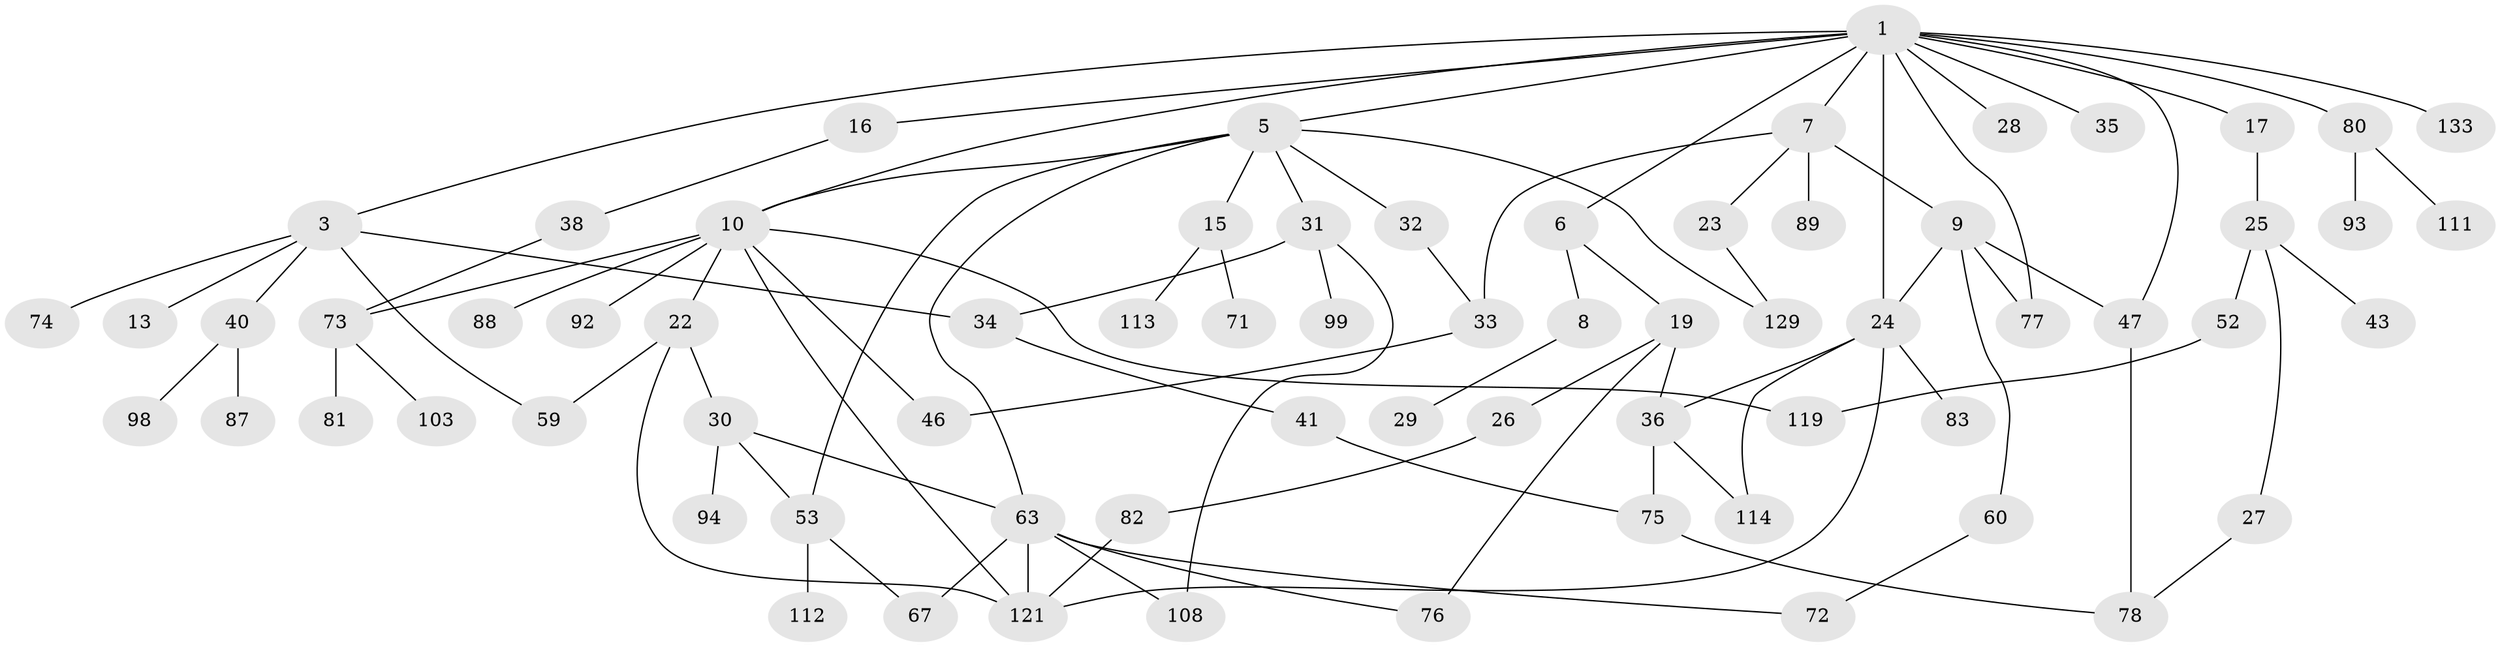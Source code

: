// original degree distribution, {4: 0.10714285714285714, 6: 0.007142857142857143, 7: 0.014285714285714285, 8: 0.007142857142857143, 3: 0.15, 5: 0.06428571428571428, 2: 0.35, 1: 0.3}
// Generated by graph-tools (version 1.1) at 2025/13/03/09/25 04:13:18]
// undirected, 70 vertices, 95 edges
graph export_dot {
graph [start="1"]
  node [color=gray90,style=filled];
  1 [super="+2+14"];
  3 [super="+20+21+101+95"];
  5 [super="+18+11"];
  6;
  7;
  8 [super="+90"];
  9;
  10 [super="+97+50"];
  13;
  15;
  16;
  17;
  19 [super="+65"];
  22 [super="+48"];
  23;
  24 [super="+136+45"];
  25 [super="+51"];
  26;
  27 [super="+56"];
  28 [super="+62"];
  29;
  30 [super="+84+49"];
  31 [super="+66"];
  32;
  33 [super="+58+79"];
  34 [super="+37"];
  35;
  36 [super="+39"];
  38 [super="+55+42"];
  40 [super="+44+126+64"];
  41;
  43;
  46;
  47 [super="+68"];
  52 [super="+118"];
  53 [super="+132"];
  59 [super="+109"];
  60;
  63 [super="+117+69"];
  67;
  71;
  72 [super="+107"];
  73 [super="+105+86"];
  74;
  75;
  76;
  77 [super="+140"];
  78;
  80;
  81;
  82;
  83;
  87;
  88;
  89;
  92;
  93;
  94;
  98;
  99;
  103;
  108 [super="+134"];
  111;
  112 [super="+131"];
  113;
  114 [super="+137+115"];
  119;
  121 [super="+122"];
  129;
  133;
  1 -- 6;
  1 -- 133;
  1 -- 3;
  1 -- 5;
  1 -- 7;
  1 -- 10 [weight=2];
  1 -- 47;
  1 -- 80;
  1 -- 17;
  1 -- 16;
  1 -- 24;
  1 -- 28;
  1 -- 77;
  1 -- 35;
  3 -- 13;
  3 -- 40;
  3 -- 59;
  3 -- 34;
  3 -- 74;
  5 -- 129;
  5 -- 53;
  5 -- 31;
  5 -- 32;
  5 -- 15;
  5 -- 63;
  5 -- 10;
  6 -- 8;
  6 -- 19;
  7 -- 9;
  7 -- 23;
  7 -- 89;
  7 -- 33;
  8 -- 29;
  9 -- 60;
  9 -- 77;
  9 -- 47;
  9 -- 24;
  10 -- 22;
  10 -- 46;
  10 -- 73 [weight=2];
  10 -- 119;
  10 -- 88;
  10 -- 121;
  10 -- 92;
  15 -- 71;
  15 -- 113;
  16 -- 38;
  17 -- 25;
  19 -- 26;
  19 -- 36;
  19 -- 76;
  22 -- 30;
  22 -- 121;
  22 -- 59;
  23 -- 129;
  24 -- 83;
  24 -- 114;
  24 -- 36;
  24 -- 121;
  25 -- 27;
  25 -- 43;
  25 -- 52;
  26 -- 82;
  27 -- 78;
  30 -- 63;
  30 -- 94;
  30 -- 53;
  31 -- 99;
  31 -- 108;
  31 -- 34;
  32 -- 33;
  33 -- 46;
  34 -- 41;
  36 -- 75;
  36 -- 114;
  38 -- 73;
  40 -- 98;
  40 -- 87;
  41 -- 75;
  47 -- 78;
  52 -- 119;
  53 -- 67;
  53 -- 112;
  60 -- 72;
  63 -- 76;
  63 -- 67;
  63 -- 72;
  63 -- 121;
  63 -- 108;
  73 -- 81;
  73 -- 103;
  75 -- 78;
  80 -- 93;
  80 -- 111;
  82 -- 121;
}
